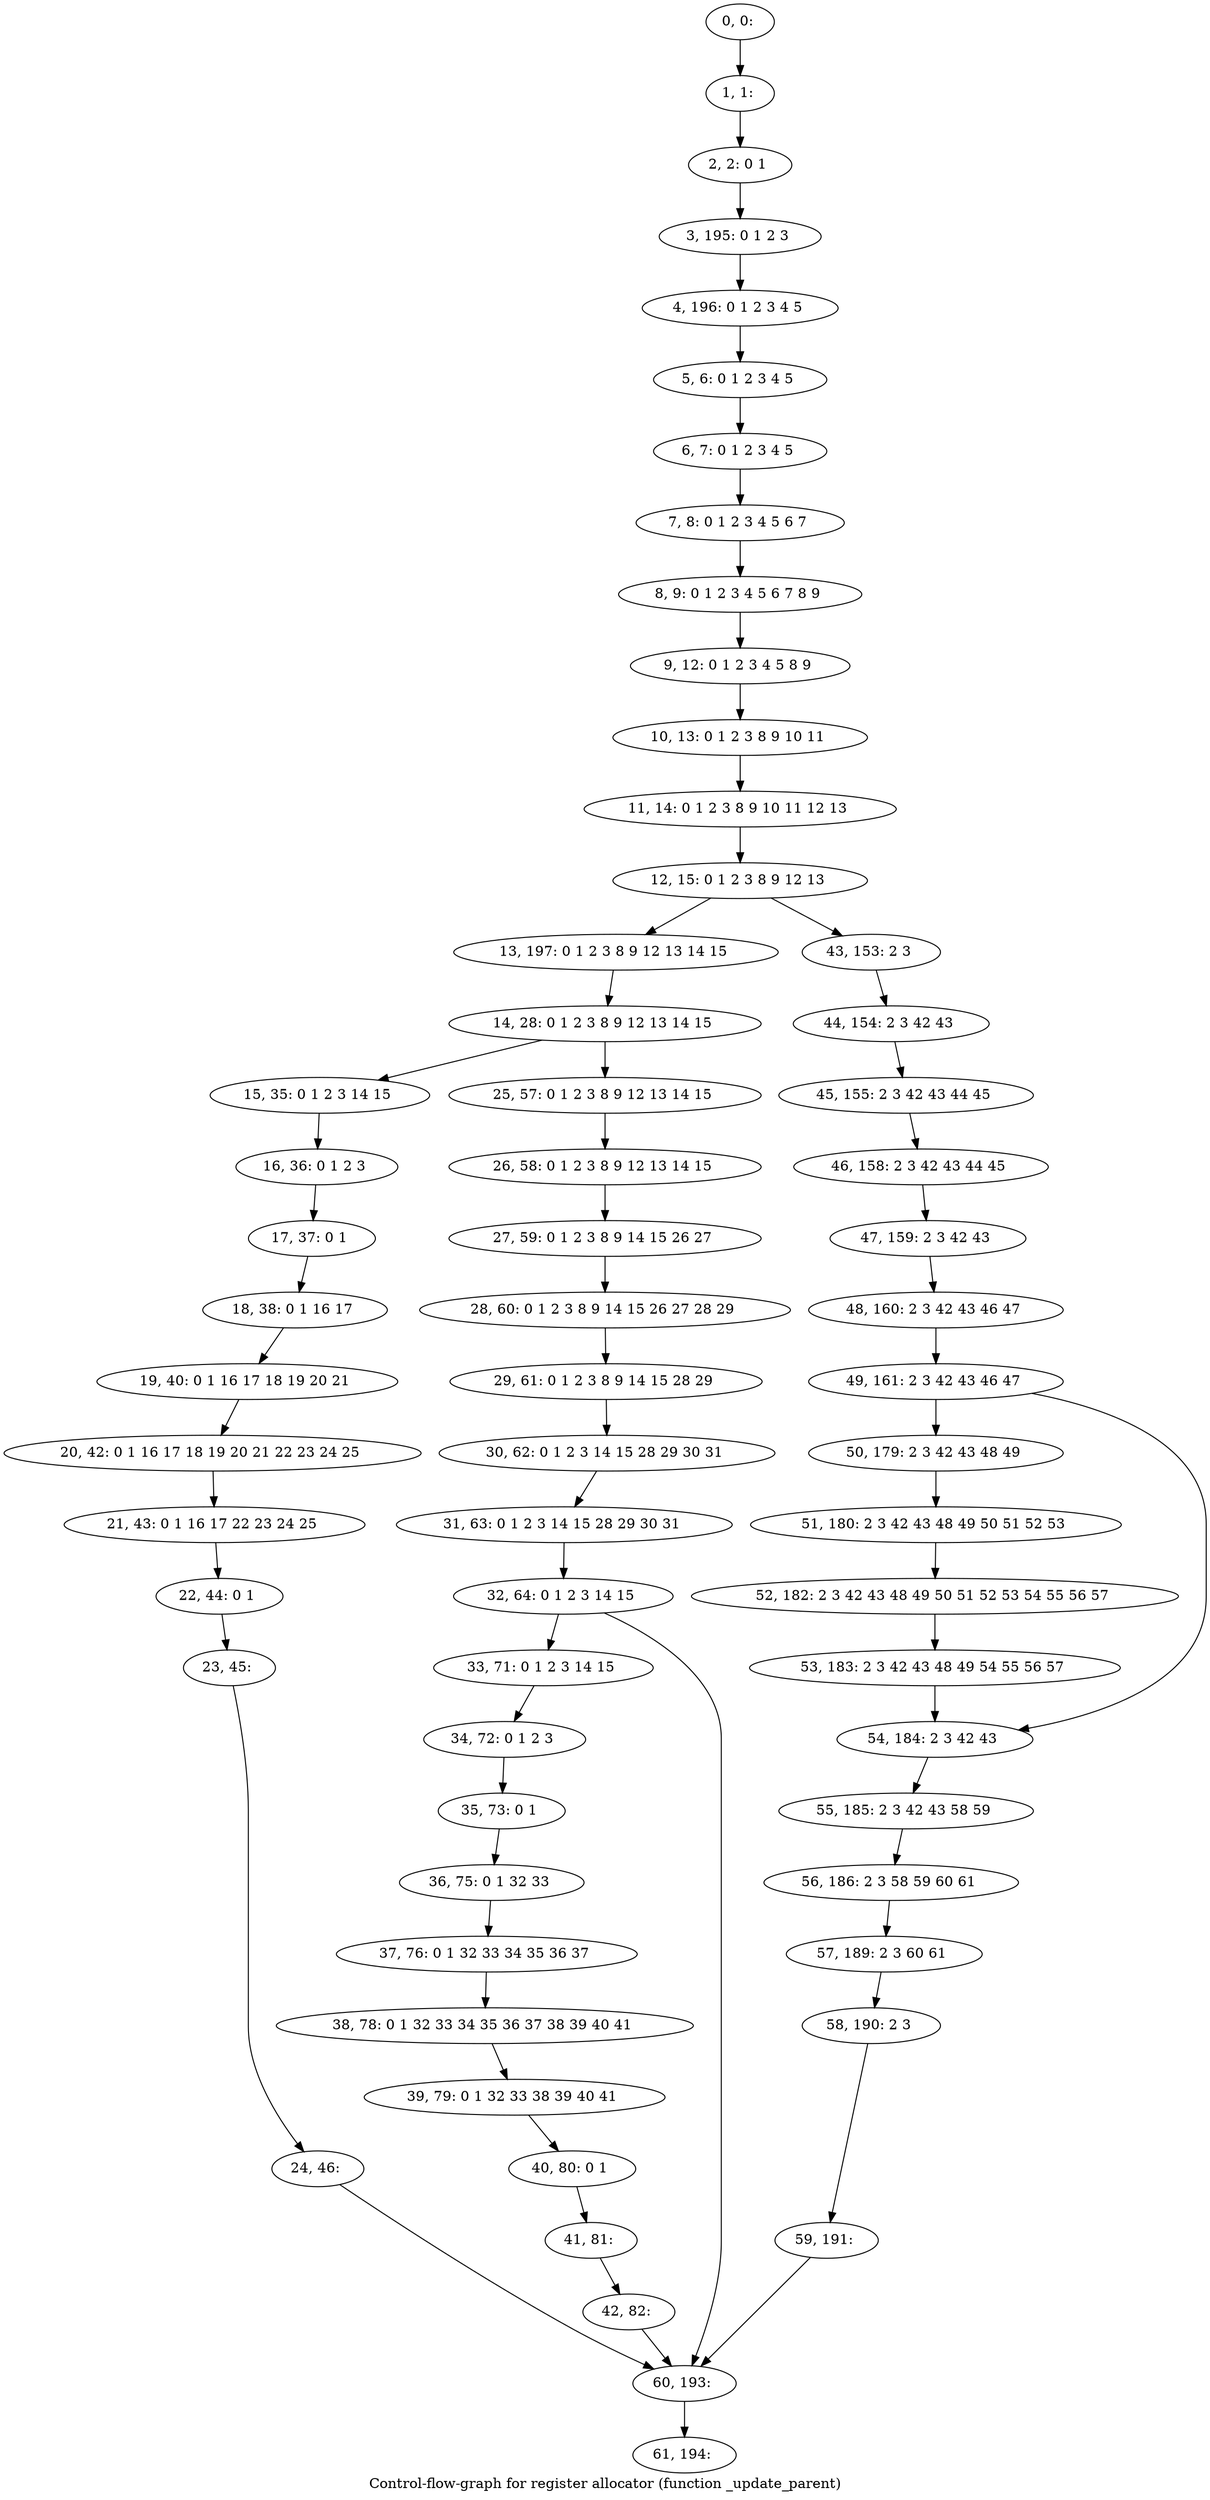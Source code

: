 digraph G {
graph [label="Control-flow-graph for register allocator (function _update_parent)"]
0[label="0, 0: "];
1[label="1, 1: "];
2[label="2, 2: 0 1 "];
3[label="3, 195: 0 1 2 3 "];
4[label="4, 196: 0 1 2 3 4 5 "];
5[label="5, 6: 0 1 2 3 4 5 "];
6[label="6, 7: 0 1 2 3 4 5 "];
7[label="7, 8: 0 1 2 3 4 5 6 7 "];
8[label="8, 9: 0 1 2 3 4 5 6 7 8 9 "];
9[label="9, 12: 0 1 2 3 4 5 8 9 "];
10[label="10, 13: 0 1 2 3 8 9 10 11 "];
11[label="11, 14: 0 1 2 3 8 9 10 11 12 13 "];
12[label="12, 15: 0 1 2 3 8 9 12 13 "];
13[label="13, 197: 0 1 2 3 8 9 12 13 14 15 "];
14[label="14, 28: 0 1 2 3 8 9 12 13 14 15 "];
15[label="15, 35: 0 1 2 3 14 15 "];
16[label="16, 36: 0 1 2 3 "];
17[label="17, 37: 0 1 "];
18[label="18, 38: 0 1 16 17 "];
19[label="19, 40: 0 1 16 17 18 19 20 21 "];
20[label="20, 42: 0 1 16 17 18 19 20 21 22 23 24 25 "];
21[label="21, 43: 0 1 16 17 22 23 24 25 "];
22[label="22, 44: 0 1 "];
23[label="23, 45: "];
24[label="24, 46: "];
25[label="25, 57: 0 1 2 3 8 9 12 13 14 15 "];
26[label="26, 58: 0 1 2 3 8 9 12 13 14 15 "];
27[label="27, 59: 0 1 2 3 8 9 14 15 26 27 "];
28[label="28, 60: 0 1 2 3 8 9 14 15 26 27 28 29 "];
29[label="29, 61: 0 1 2 3 8 9 14 15 28 29 "];
30[label="30, 62: 0 1 2 3 14 15 28 29 30 31 "];
31[label="31, 63: 0 1 2 3 14 15 28 29 30 31 "];
32[label="32, 64: 0 1 2 3 14 15 "];
33[label="33, 71: 0 1 2 3 14 15 "];
34[label="34, 72: 0 1 2 3 "];
35[label="35, 73: 0 1 "];
36[label="36, 75: 0 1 32 33 "];
37[label="37, 76: 0 1 32 33 34 35 36 37 "];
38[label="38, 78: 0 1 32 33 34 35 36 37 38 39 40 41 "];
39[label="39, 79: 0 1 32 33 38 39 40 41 "];
40[label="40, 80: 0 1 "];
41[label="41, 81: "];
42[label="42, 82: "];
43[label="43, 153: 2 3 "];
44[label="44, 154: 2 3 42 43 "];
45[label="45, 155: 2 3 42 43 44 45 "];
46[label="46, 158: 2 3 42 43 44 45 "];
47[label="47, 159: 2 3 42 43 "];
48[label="48, 160: 2 3 42 43 46 47 "];
49[label="49, 161: 2 3 42 43 46 47 "];
50[label="50, 179: 2 3 42 43 48 49 "];
51[label="51, 180: 2 3 42 43 48 49 50 51 52 53 "];
52[label="52, 182: 2 3 42 43 48 49 50 51 52 53 54 55 56 57 "];
53[label="53, 183: 2 3 42 43 48 49 54 55 56 57 "];
54[label="54, 184: 2 3 42 43 "];
55[label="55, 185: 2 3 42 43 58 59 "];
56[label="56, 186: 2 3 58 59 60 61 "];
57[label="57, 189: 2 3 60 61 "];
58[label="58, 190: 2 3 "];
59[label="59, 191: "];
60[label="60, 193: "];
61[label="61, 194: "];
0->1 ;
1->2 ;
2->3 ;
3->4 ;
4->5 ;
5->6 ;
6->7 ;
7->8 ;
8->9 ;
9->10 ;
10->11 ;
11->12 ;
12->13 ;
12->43 ;
13->14 ;
14->15 ;
14->25 ;
15->16 ;
16->17 ;
17->18 ;
18->19 ;
19->20 ;
20->21 ;
21->22 ;
22->23 ;
23->24 ;
24->60 ;
25->26 ;
26->27 ;
27->28 ;
28->29 ;
29->30 ;
30->31 ;
31->32 ;
32->33 ;
32->60 ;
33->34 ;
34->35 ;
35->36 ;
36->37 ;
37->38 ;
38->39 ;
39->40 ;
40->41 ;
41->42 ;
42->60 ;
43->44 ;
44->45 ;
45->46 ;
46->47 ;
47->48 ;
48->49 ;
49->50 ;
49->54 ;
50->51 ;
51->52 ;
52->53 ;
53->54 ;
54->55 ;
55->56 ;
56->57 ;
57->58 ;
58->59 ;
59->60 ;
60->61 ;
}
